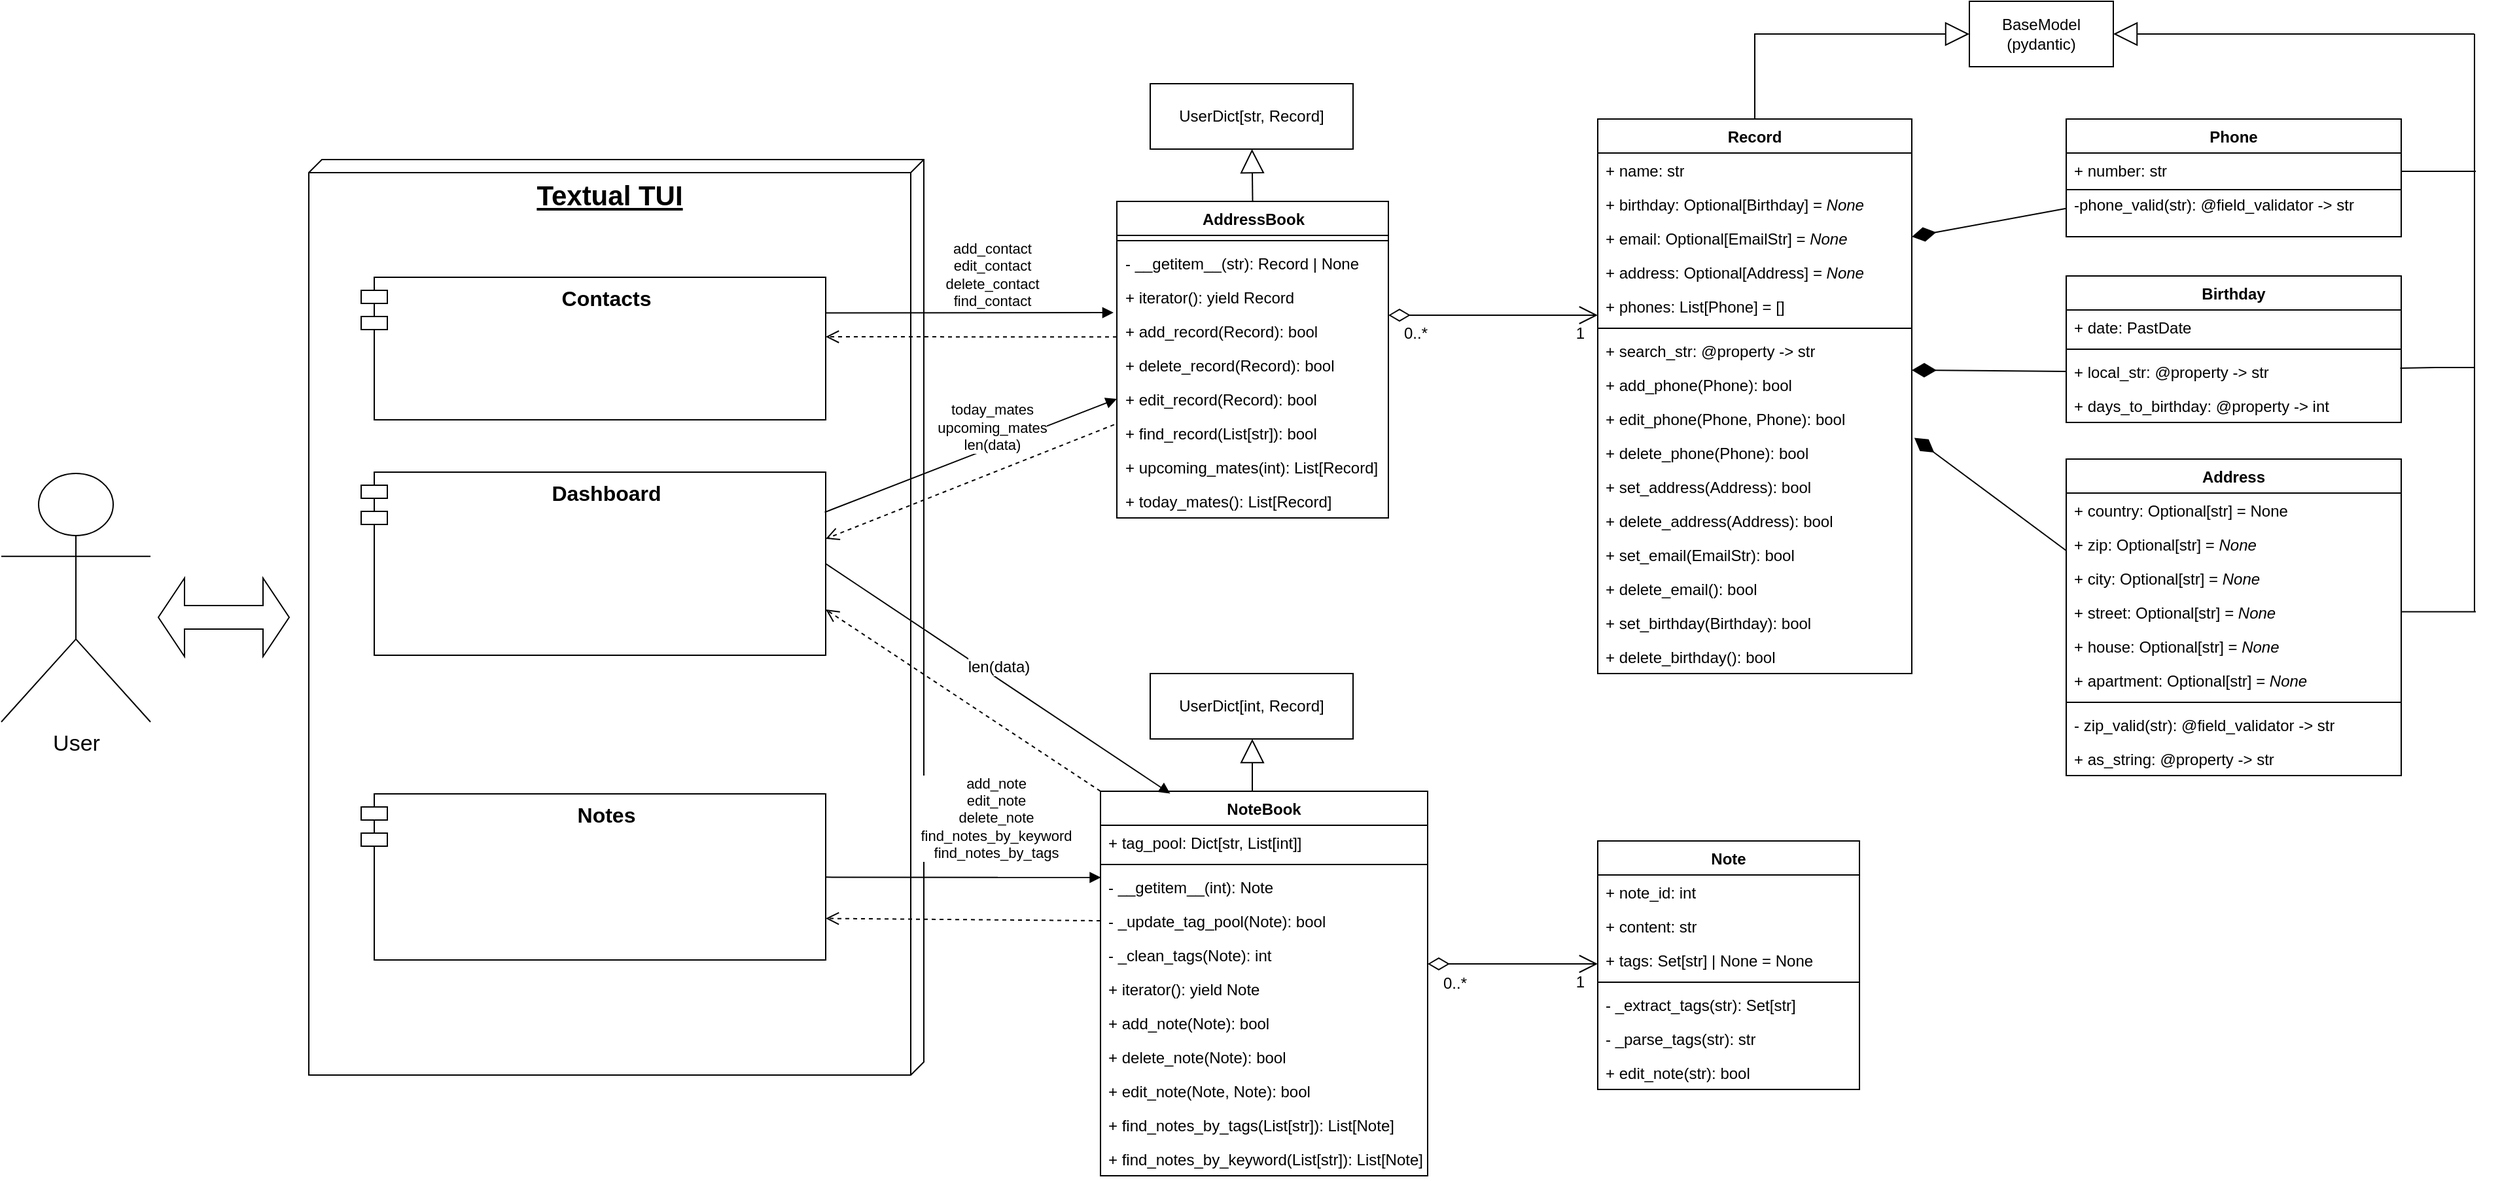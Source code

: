 <mxfile version="23.0.2" type="device">
  <diagram id="C5RBs43oDa-KdzZeNtuy" name="Page-1">
    <mxGraphModel dx="3269" dy="1242" grid="1" gridSize="10" guides="1" tooltips="1" connect="1" arrows="1" fold="1" page="1" pageScale="1" pageWidth="1169" pageHeight="827" math="0" shadow="0">
      <root>
        <mxCell id="WIyWlLk6GJQsqaUBKTNV-0" />
        <mxCell id="WIyWlLk6GJQsqaUBKTNV-1" parent="WIyWlLk6GJQsqaUBKTNV-0" />
        <mxCell id="68YhJIBd8YOP8WxoWyHi-8" value="Phone&lt;br&gt;" style="swimlane;fontStyle=1;align=center;verticalAlign=top;childLayout=stackLayout;horizontal=1;startSize=26;horizontalStack=0;resizeParent=1;resizeParentMax=0;resizeLast=0;collapsible=1;marginBottom=0;whiteSpace=wrap;html=1;glass=0;rounded=0;shadow=0;" parent="WIyWlLk6GJQsqaUBKTNV-1" vertex="1">
          <mxGeometry x="488" y="120" width="256" height="90" as="geometry" />
        </mxCell>
        <mxCell id="68YhJIBd8YOP8WxoWyHi-9" value="+ number: str" style="text;strokeColor=none;fillColor=none;align=left;verticalAlign=top;spacingLeft=4;spacingRight=4;overflow=hidden;rotatable=0;points=[[0,0.5],[1,0.5]];portConstraint=eastwest;whiteSpace=wrap;html=1;rounded=0;" parent="68YhJIBd8YOP8WxoWyHi-8" vertex="1">
          <mxGeometry y="26" width="256" height="26" as="geometry" />
        </mxCell>
        <mxCell id="68YhJIBd8YOP8WxoWyHi-25" value="-phone_valid(str): @field_validator -&amp;gt;&amp;nbsp;&lt;span style=&quot;background-color: initial;&quot;&gt;str&lt;/span&gt;" style="text;strokeColor=none;fillColor=none;align=left;verticalAlign=top;spacingLeft=4;spacingRight=4;overflow=hidden;rotatable=0;points=[[0,0.5],[1,0.5]];portConstraint=eastwest;whiteSpace=wrap;html=1;rounded=0;" parent="68YhJIBd8YOP8WxoWyHi-8" vertex="1">
          <mxGeometry y="52" width="256" height="38" as="geometry" />
        </mxCell>
        <mxCell id="68YhJIBd8YOP8WxoWyHi-13" value="Address" style="swimlane;fontStyle=1;align=center;verticalAlign=top;childLayout=stackLayout;horizontal=1;startSize=26;horizontalStack=0;resizeParent=1;resizeParentMax=0;resizeLast=0;collapsible=1;marginBottom=0;whiteSpace=wrap;html=1;rounded=0;" parent="WIyWlLk6GJQsqaUBKTNV-1" vertex="1">
          <mxGeometry x="488" y="380" width="256" height="242" as="geometry" />
        </mxCell>
        <mxCell id="68YhJIBd8YOP8WxoWyHi-14" value="+ country: Optional[str] = None" style="text;strokeColor=none;fillColor=none;align=left;verticalAlign=top;spacingLeft=4;spacingRight=4;overflow=hidden;rotatable=0;points=[[0,0.5],[1,0.5]];portConstraint=eastwest;whiteSpace=wrap;labelBackgroundColor=none;fontColor=default;fontStyle=0;fontFamily=Helvetica;labelBorderColor=none;rounded=0;" parent="68YhJIBd8YOP8WxoWyHi-13" vertex="1">
          <mxGeometry y="26" width="256" height="26" as="geometry" />
        </mxCell>
        <mxCell id="68YhJIBd8YOP8WxoWyHi-39" value="+&amp;nbsp;zip&lt;span style=&quot;font-size: 9pt;&quot;&gt;: &lt;/span&gt;&lt;span style=&quot;font-size: 9pt;&quot;&gt;Optional[str] &lt;/span&gt;&lt;span style=&quot;font-size: 9pt;&quot;&gt;= &lt;/span&gt;&lt;span style=&quot;font-size: 9pt; font-style: italic;&quot;&gt;None&lt;/span&gt;" style="text;strokeColor=none;fillColor=none;align=left;verticalAlign=top;spacingLeft=4;spacingRight=4;overflow=hidden;rotatable=0;points=[[0,0.5],[1,0.5]];portConstraint=eastwest;whiteSpace=wrap;html=1;fontColor=default;labelBackgroundColor=none;fontFamily=Helvetica;rounded=0;" parent="68YhJIBd8YOP8WxoWyHi-13" vertex="1">
          <mxGeometry y="52" width="256" height="26" as="geometry" />
        </mxCell>
        <mxCell id="68YhJIBd8YOP8WxoWyHi-41" value="+&amp;nbsp;city&lt;span style=&quot;font-size: 9pt;&quot;&gt;: &lt;/span&gt;&lt;span style=&quot;font-size: 9pt;&quot;&gt;Optional[str] &lt;/span&gt;&lt;span style=&quot;font-size: 9pt;&quot;&gt;= &lt;/span&gt;&lt;span style=&quot;font-size: 9pt; font-style: italic;&quot;&gt;None&lt;/span&gt;" style="text;strokeColor=none;fillColor=none;align=left;verticalAlign=top;spacingLeft=4;spacingRight=4;overflow=hidden;rotatable=0;points=[[0,0.5],[1,0.5]];portConstraint=eastwest;whiteSpace=wrap;html=1;fontColor=default;labelBackgroundColor=none;fontFamily=Helvetica;rounded=0;" parent="68YhJIBd8YOP8WxoWyHi-13" vertex="1">
          <mxGeometry y="78" width="256" height="26" as="geometry" />
        </mxCell>
        <mxCell id="68YhJIBd8YOP8WxoWyHi-42" value="+&amp;nbsp;street&lt;span style=&quot;font-size: 9pt;&quot;&gt;: &lt;/span&gt;&lt;span style=&quot;font-size: 9pt;&quot;&gt;Optional[str] &lt;/span&gt;&lt;span style=&quot;font-size: 9pt;&quot;&gt;= &lt;/span&gt;&lt;span style=&quot;font-size: 9pt; font-style: italic;&quot;&gt;None&lt;/span&gt;" style="text;strokeColor=none;fillColor=none;align=left;verticalAlign=top;spacingLeft=4;spacingRight=4;overflow=hidden;rotatable=0;points=[[0,0.5],[1,0.5]];portConstraint=eastwest;whiteSpace=wrap;html=1;labelBackgroundColor=none;fontColor=default;fontFamily=Helvetica;rounded=0;" parent="68YhJIBd8YOP8WxoWyHi-13" vertex="1">
          <mxGeometry y="104" width="256" height="26" as="geometry" />
        </mxCell>
        <mxCell id="68YhJIBd8YOP8WxoWyHi-40" value="+&amp;nbsp;house&lt;span style=&quot;font-size: 9pt;&quot;&gt;: &lt;/span&gt;&lt;span style=&quot;font-size: 9pt;&quot;&gt;Optional[str] &lt;/span&gt;&lt;span style=&quot;font-size: 9pt;&quot;&gt;= &lt;/span&gt;&lt;span style=&quot;font-size: 9pt; font-style: italic;&quot;&gt;None&lt;/span&gt;" style="text;strokeColor=none;fillColor=none;align=left;verticalAlign=top;spacingLeft=4;spacingRight=4;overflow=hidden;rotatable=0;points=[[0,0.5],[1,0.5]];portConstraint=eastwest;whiteSpace=wrap;html=1;fontColor=default;labelBackgroundColor=none;fontFamily=Helvetica;rounded=0;" parent="68YhJIBd8YOP8WxoWyHi-13" vertex="1">
          <mxGeometry y="130" width="256" height="26" as="geometry" />
        </mxCell>
        <mxCell id="68YhJIBd8YOP8WxoWyHi-43" value="+&amp;nbsp;apartment&lt;span style=&quot;font-size: 9pt;&quot;&gt;: &lt;/span&gt;&lt;span style=&quot;font-size: 9pt;&quot;&gt;Optional[str] &lt;/span&gt;&lt;span style=&quot;font-size: 9pt;&quot;&gt;= &lt;/span&gt;&lt;span style=&quot;font-size: 9pt; font-style: italic;&quot;&gt;None&lt;/span&gt;" style="text;strokeColor=none;fillColor=none;align=left;verticalAlign=top;spacingLeft=4;spacingRight=4;overflow=hidden;rotatable=0;points=[[0,0.5],[1,0.5]];portConstraint=eastwest;whiteSpace=wrap;html=1;fontColor=default;fontFamily=Helvetica;labelBackgroundColor=none;rounded=0;" parent="68YhJIBd8YOP8WxoWyHi-13" vertex="1">
          <mxGeometry y="156" width="256" height="26" as="geometry" />
        </mxCell>
        <mxCell id="68YhJIBd8YOP8WxoWyHi-15" value="" style="line;strokeWidth=1;fillColor=none;align=left;verticalAlign=middle;spacingTop=-1;spacingLeft=3;spacingRight=3;rotatable=0;labelPosition=right;points=[];portConstraint=eastwest;strokeColor=inherit;rounded=0;" parent="68YhJIBd8YOP8WxoWyHi-13" vertex="1">
          <mxGeometry y="182" width="256" height="8" as="geometry" />
        </mxCell>
        <mxCell id="68YhJIBd8YOP8WxoWyHi-16" value="- zip_valid(str): @field_validator -&amp;gt;&amp;nbsp;str" style="text;strokeColor=none;fillColor=none;align=left;verticalAlign=top;spacingLeft=4;spacingRight=4;overflow=hidden;rotatable=0;points=[[0,0.5],[1,0.5]];portConstraint=eastwest;whiteSpace=wrap;html=1;rounded=0;" parent="68YhJIBd8YOP8WxoWyHi-13" vertex="1">
          <mxGeometry y="190" width="256" height="26" as="geometry" />
        </mxCell>
        <mxCell id="68YhJIBd8YOP8WxoWyHi-44" value="+ as_string:&amp;nbsp;@property -&amp;gt; str" style="text;strokeColor=none;fillColor=none;align=left;verticalAlign=top;spacingLeft=4;spacingRight=4;overflow=hidden;rotatable=0;points=[[0,0.5],[1,0.5]];portConstraint=eastwest;whiteSpace=wrap;html=1;rounded=0;" parent="68YhJIBd8YOP8WxoWyHi-13" vertex="1">
          <mxGeometry y="216" width="256" height="26" as="geometry" />
        </mxCell>
        <mxCell id="68YhJIBd8YOP8WxoWyHi-17" value="Birthday&lt;br&gt;" style="swimlane;fontStyle=1;align=center;verticalAlign=top;childLayout=stackLayout;horizontal=1;startSize=26;horizontalStack=0;resizeParent=1;resizeParentMax=0;resizeLast=0;collapsible=1;marginBottom=0;whiteSpace=wrap;html=1;rounded=0;" parent="WIyWlLk6GJQsqaUBKTNV-1" vertex="1">
          <mxGeometry x="488" y="240" width="256" height="112" as="geometry" />
        </mxCell>
        <mxCell id="68YhJIBd8YOP8WxoWyHi-18" value="+ date: PastDate" style="text;strokeColor=none;fillColor=none;align=left;verticalAlign=top;spacingLeft=4;spacingRight=4;overflow=hidden;rotatable=0;points=[[0,0.5],[1,0.5]];portConstraint=eastwest;whiteSpace=wrap;html=1;rounded=0;" parent="68YhJIBd8YOP8WxoWyHi-17" vertex="1">
          <mxGeometry y="26" width="256" height="26" as="geometry" />
        </mxCell>
        <mxCell id="68YhJIBd8YOP8WxoWyHi-19" value="" style="line;strokeWidth=1;fillColor=none;align=left;verticalAlign=middle;spacingTop=-1;spacingLeft=3;spacingRight=3;rotatable=0;labelPosition=right;points=[];portConstraint=eastwest;strokeColor=inherit;rounded=0;" parent="68YhJIBd8YOP8WxoWyHi-17" vertex="1">
          <mxGeometry y="52" width="256" height="8" as="geometry" />
        </mxCell>
        <mxCell id="68YhJIBd8YOP8WxoWyHi-20" value="+ local_str: @property -&amp;gt; str" style="text;strokeColor=none;fillColor=none;align=left;verticalAlign=top;spacingLeft=4;spacingRight=4;overflow=hidden;rotatable=0;points=[[0,0.5],[1,0.5]];portConstraint=eastwest;whiteSpace=wrap;html=1;rounded=0;" parent="68YhJIBd8YOP8WxoWyHi-17" vertex="1">
          <mxGeometry y="60" width="256" height="26" as="geometry" />
        </mxCell>
        <mxCell id="68YhJIBd8YOP8WxoWyHi-24" value="+ days_to_birthday: @property -&amp;gt; int" style="text;strokeColor=none;fillColor=none;align=left;verticalAlign=top;spacingLeft=4;spacingRight=4;overflow=hidden;rotatable=0;points=[[0,0.5],[1,0.5]];portConstraint=eastwest;whiteSpace=wrap;html=1;rounded=0;" parent="68YhJIBd8YOP8WxoWyHi-17" vertex="1">
          <mxGeometry y="86" width="256" height="26" as="geometry" />
        </mxCell>
        <mxCell id="68YhJIBd8YOP8WxoWyHi-21" value="BaseModel&lt;br&gt;(pydantic)" style="html=1;whiteSpace=wrap;rounded=0;" parent="WIyWlLk6GJQsqaUBKTNV-1" vertex="1">
          <mxGeometry x="414" y="30" width="110" height="50" as="geometry" />
        </mxCell>
        <mxCell id="68YhJIBd8YOP8WxoWyHi-52" value="" style="endArrow=block;endSize=16;endFill=0;html=1;rounded=0;entryX=1;entryY=0.5;entryDx=0;entryDy=0;movable=1;resizable=1;rotatable=1;deletable=1;editable=1;locked=0;connectable=1;" parent="WIyWlLk6GJQsqaUBKTNV-1" target="68YhJIBd8YOP8WxoWyHi-21" edge="1">
          <mxGeometry width="160" relative="1" as="geometry">
            <mxPoint x="800" y="55" as="sourcePoint" />
            <mxPoint x="730" y="54.5" as="targetPoint" />
          </mxGeometry>
        </mxCell>
        <mxCell id="68YhJIBd8YOP8WxoWyHi-54" value="" style="line;strokeWidth=1;fillColor=none;align=left;verticalAlign=middle;spacingTop=-1;spacingLeft=3;spacingRight=3;rotatable=0;labelPosition=right;points=[];portConstraint=eastwest;strokeColor=inherit;rounded=0;" parent="WIyWlLk6GJQsqaUBKTNV-1" vertex="1">
          <mxGeometry x="488" y="170" width="256" height="8" as="geometry" />
        </mxCell>
        <mxCell id="68YhJIBd8YOP8WxoWyHi-57" value="" style="endArrow=none;html=1;rounded=0;movable=1;resizable=1;rotatable=1;deletable=1;editable=1;locked=0;connectable=1;" parent="WIyWlLk6GJQsqaUBKTNV-1" edge="1">
          <mxGeometry width="50" height="50" relative="1" as="geometry">
            <mxPoint x="800" y="497" as="sourcePoint" />
            <mxPoint x="800" y="55" as="targetPoint" />
          </mxGeometry>
        </mxCell>
        <mxCell id="68YhJIBd8YOP8WxoWyHi-58" value="" style="endArrow=none;html=1;rounded=0;exitX=0.997;exitY=0.403;exitDx=0;exitDy=0;exitPerimeter=0;" parent="WIyWlLk6GJQsqaUBKTNV-1" source="68YhJIBd8YOP8WxoWyHi-20" edge="1">
          <mxGeometry width="50" height="50" relative="1" as="geometry">
            <mxPoint x="720" y="352" as="sourcePoint" />
            <mxPoint x="800" y="310" as="targetPoint" />
            <Array as="points">
              <mxPoint x="770" y="310" />
            </Array>
          </mxGeometry>
        </mxCell>
        <mxCell id="68YhJIBd8YOP8WxoWyHi-59" value="" style="endArrow=none;html=1;rounded=0;exitX=0.997;exitY=0.403;exitDx=0;exitDy=0;exitPerimeter=0;" parent="WIyWlLk6GJQsqaUBKTNV-1" edge="1">
          <mxGeometry width="50" height="50" relative="1" as="geometry">
            <mxPoint x="744" y="496.8" as="sourcePoint" />
            <mxPoint x="801" y="496.8" as="targetPoint" />
            <Array as="points">
              <mxPoint x="771" y="496.8" />
            </Array>
          </mxGeometry>
        </mxCell>
        <mxCell id="68YhJIBd8YOP8WxoWyHi-60" value="" style="endArrow=none;html=1;rounded=0;exitX=0.997;exitY=0.403;exitDx=0;exitDy=0;exitPerimeter=0;" parent="WIyWlLk6GJQsqaUBKTNV-1" edge="1">
          <mxGeometry width="50" height="50" relative="1" as="geometry">
            <mxPoint x="744" y="160" as="sourcePoint" />
            <mxPoint x="801" y="160" as="targetPoint" />
            <Array as="points">
              <mxPoint x="771" y="160" />
            </Array>
          </mxGeometry>
        </mxCell>
        <mxCell id="68YhJIBd8YOP8WxoWyHi-61" value="Record" style="swimlane;fontStyle=1;align=center;verticalAlign=top;childLayout=stackLayout;horizontal=1;startSize=26;horizontalStack=0;resizeParent=1;resizeParentMax=0;resizeLast=0;collapsible=1;marginBottom=0;whiteSpace=wrap;html=1;rounded=0;" parent="WIyWlLk6GJQsqaUBKTNV-1" vertex="1">
          <mxGeometry x="130" y="120" width="240" height="424" as="geometry" />
        </mxCell>
        <mxCell id="68YhJIBd8YOP8WxoWyHi-62" value="+ name: str&lt;br&gt;" style="text;strokeColor=none;fillColor=none;align=left;verticalAlign=top;spacingLeft=4;spacingRight=4;overflow=hidden;rotatable=0;points=[[0,0.5],[1,0.5]];portConstraint=eastwest;whiteSpace=wrap;html=1;rounded=0;" parent="68YhJIBd8YOP8WxoWyHi-61" vertex="1">
          <mxGeometry y="26" width="240" height="26" as="geometry" />
        </mxCell>
        <mxCell id="68YhJIBd8YOP8WxoWyHi-69" value="+&amp;nbsp;birthday&lt;span style=&quot;font-size: 9pt;&quot;&gt;: &lt;/span&gt;&lt;span style=&quot;font-size: 9pt;&quot;&gt;Optional[Birthday] &lt;/span&gt;&lt;span style=&quot;font-size: 9pt;&quot;&gt;= &lt;/span&gt;&lt;span style=&quot;font-size: 9pt; font-style: italic;&quot;&gt;None&lt;/span&gt;" style="text;strokeColor=none;fillColor=none;align=left;verticalAlign=top;spacingLeft=4;spacingRight=4;overflow=hidden;rotatable=0;points=[[0,0.5],[1,0.5]];portConstraint=eastwest;whiteSpace=wrap;html=1;fontColor=default;labelBackgroundColor=none;fontFamily=Helvetica;rounded=0;" parent="68YhJIBd8YOP8WxoWyHi-61" vertex="1">
          <mxGeometry y="52" width="240" height="26" as="geometry" />
        </mxCell>
        <mxCell id="68YhJIBd8YOP8WxoWyHi-70" value="+&amp;nbsp;email&lt;span style=&quot;font-size: 9pt;&quot;&gt;: &lt;/span&gt;&lt;span style=&quot;font-size: 9pt;&quot;&gt;Optional[EmailStr] &lt;/span&gt;&lt;span style=&quot;font-size: 9pt;&quot;&gt;= &lt;/span&gt;&lt;span style=&quot;font-size: 9pt; font-style: italic;&quot;&gt;None&lt;/span&gt;" style="text;strokeColor=none;fillColor=none;align=left;verticalAlign=top;spacingLeft=4;spacingRight=4;overflow=hidden;rotatable=0;points=[[0,0.5],[1,0.5]];portConstraint=eastwest;whiteSpace=wrap;html=1;fontColor=default;labelBackgroundColor=none;fontFamily=Helvetica;rounded=0;" parent="68YhJIBd8YOP8WxoWyHi-61" vertex="1">
          <mxGeometry y="78" width="240" height="26" as="geometry" />
        </mxCell>
        <mxCell id="68YhJIBd8YOP8WxoWyHi-71" value="+&amp;nbsp;address&lt;span style=&quot;font-size: 9pt;&quot;&gt;: &lt;/span&gt;&lt;span style=&quot;font-size: 9pt;&quot;&gt;Optional[Address] &lt;/span&gt;&lt;span style=&quot;font-size: 9pt;&quot;&gt;= &lt;/span&gt;&lt;span style=&quot;font-size: 9pt; font-style: italic;&quot;&gt;None&lt;/span&gt;" style="text;strokeColor=none;fillColor=none;align=left;verticalAlign=top;spacingLeft=4;spacingRight=4;overflow=hidden;rotatable=0;points=[[0,0.5],[1,0.5]];portConstraint=eastwest;whiteSpace=wrap;html=1;fontColor=default;labelBackgroundColor=none;fontFamily=Helvetica;rounded=0;" parent="68YhJIBd8YOP8WxoWyHi-61" vertex="1">
          <mxGeometry y="104" width="240" height="26" as="geometry" />
        </mxCell>
        <mxCell id="68YhJIBd8YOP8WxoWyHi-72" value="+&amp;nbsp;phones&lt;span style=&quot;font-size: 9pt;&quot;&gt;: &lt;/span&gt;&lt;span style=&quot;font-size: 9pt;&quot;&gt;List[Phone] &lt;/span&gt;&lt;span style=&quot;font-size: 9pt;&quot;&gt;= &lt;/span&gt;&lt;span style=&quot;font-size: 9pt;&quot;&gt;[]&lt;/span&gt;" style="text;strokeColor=none;fillColor=none;align=left;verticalAlign=top;spacingLeft=4;spacingRight=4;overflow=hidden;rotatable=0;points=[[0,0.5],[1,0.5]];portConstraint=eastwest;whiteSpace=wrap;html=1;fontColor=default;labelBackgroundColor=none;fontFamily=Helvetica;rounded=0;" parent="68YhJIBd8YOP8WxoWyHi-61" vertex="1">
          <mxGeometry y="130" width="240" height="26" as="geometry" />
        </mxCell>
        <mxCell id="68YhJIBd8YOP8WxoWyHi-63" value="" style="line;strokeWidth=1;fillColor=none;align=left;verticalAlign=middle;spacingTop=-1;spacingLeft=3;spacingRight=3;rotatable=0;labelPosition=right;points=[];portConstraint=eastwest;strokeColor=inherit;rounded=0;" parent="68YhJIBd8YOP8WxoWyHi-61" vertex="1">
          <mxGeometry y="156" width="240" height="8" as="geometry" />
        </mxCell>
        <mxCell id="68YhJIBd8YOP8WxoWyHi-64" value="+ search_str: @property -&amp;gt; str" style="text;strokeColor=none;fillColor=none;align=left;verticalAlign=top;spacingLeft=4;spacingRight=4;overflow=hidden;rotatable=0;points=[[0,0.5],[1,0.5]];portConstraint=eastwest;whiteSpace=wrap;html=1;rounded=0;" parent="68YhJIBd8YOP8WxoWyHi-61" vertex="1">
          <mxGeometry y="164" width="240" height="26" as="geometry" />
        </mxCell>
        <mxCell id="68YhJIBd8YOP8WxoWyHi-73" value="+&amp;nbsp;add_phone&lt;span style=&quot;background-color: initial;&quot;&gt;(Phone): bool&lt;/span&gt;" style="text;strokeColor=none;fillColor=none;align=left;verticalAlign=top;spacingLeft=4;spacingRight=4;overflow=hidden;rotatable=0;points=[[0,0.5],[1,0.5]];portConstraint=eastwest;whiteSpace=wrap;html=1;rounded=0;" parent="68YhJIBd8YOP8WxoWyHi-61" vertex="1">
          <mxGeometry y="190" width="240" height="26" as="geometry" />
        </mxCell>
        <mxCell id="68YhJIBd8YOP8WxoWyHi-74" value="+ edit_phone(Phone, Phone): bool" style="text;strokeColor=none;fillColor=none;align=left;verticalAlign=top;spacingLeft=4;spacingRight=4;overflow=hidden;rotatable=0;points=[[0,0.5],[1,0.5]];portConstraint=eastwest;whiteSpace=wrap;html=1;rounded=0;" parent="68YhJIBd8YOP8WxoWyHi-61" vertex="1">
          <mxGeometry y="216" width="240" height="26" as="geometry" />
        </mxCell>
        <mxCell id="68YhJIBd8YOP8WxoWyHi-75" value="+ delete_phone(Phone): bool" style="text;strokeColor=none;fillColor=none;align=left;verticalAlign=top;spacingLeft=4;spacingRight=4;overflow=hidden;rotatable=0;points=[[0,0.5],[1,0.5]];portConstraint=eastwest;whiteSpace=wrap;html=1;rounded=0;" parent="68YhJIBd8YOP8WxoWyHi-61" vertex="1">
          <mxGeometry y="242" width="240" height="26" as="geometry" />
        </mxCell>
        <mxCell id="68YhJIBd8YOP8WxoWyHi-76" value="+ set_address(Address): bool" style="text;strokeColor=none;fillColor=none;align=left;verticalAlign=top;spacingLeft=4;spacingRight=4;overflow=hidden;rotatable=0;points=[[0,0.5],[1,0.5]];portConstraint=eastwest;whiteSpace=wrap;html=1;rounded=0;" parent="68YhJIBd8YOP8WxoWyHi-61" vertex="1">
          <mxGeometry y="268" width="240" height="26" as="geometry" />
        </mxCell>
        <mxCell id="68YhJIBd8YOP8WxoWyHi-77" value="+ delete_address(Address): bool" style="text;strokeColor=none;fillColor=none;align=left;verticalAlign=top;spacingLeft=4;spacingRight=4;overflow=hidden;rotatable=0;points=[[0,0.5],[1,0.5]];portConstraint=eastwest;whiteSpace=wrap;html=1;rounded=0;" parent="68YhJIBd8YOP8WxoWyHi-61" vertex="1">
          <mxGeometry y="294" width="240" height="26" as="geometry" />
        </mxCell>
        <mxCell id="68YhJIBd8YOP8WxoWyHi-78" value="+ set_email(EmailStr): bool" style="text;strokeColor=none;fillColor=none;align=left;verticalAlign=top;spacingLeft=4;spacingRight=4;overflow=hidden;rotatable=0;points=[[0,0.5],[1,0.5]];portConstraint=eastwest;whiteSpace=wrap;html=1;rounded=0;" parent="68YhJIBd8YOP8WxoWyHi-61" vertex="1">
          <mxGeometry y="320" width="240" height="26" as="geometry" />
        </mxCell>
        <mxCell id="68YhJIBd8YOP8WxoWyHi-82" value="+ delete_email(): bool" style="text;strokeColor=none;fillColor=none;align=left;verticalAlign=top;spacingLeft=4;spacingRight=4;overflow=hidden;rotatable=0;points=[[0,0.5],[1,0.5]];portConstraint=eastwest;whiteSpace=wrap;html=1;rounded=0;" parent="68YhJIBd8YOP8WxoWyHi-61" vertex="1">
          <mxGeometry y="346" width="240" height="26" as="geometry" />
        </mxCell>
        <mxCell id="68YhJIBd8YOP8WxoWyHi-83" value="+ set_birthday(Birthday): bool" style="text;strokeColor=none;fillColor=none;align=left;verticalAlign=top;spacingLeft=4;spacingRight=4;overflow=hidden;rotatable=0;points=[[0,0.5],[1,0.5]];portConstraint=eastwest;whiteSpace=wrap;html=1;rounded=0;" parent="68YhJIBd8YOP8WxoWyHi-61" vertex="1">
          <mxGeometry y="372" width="240" height="26" as="geometry" />
        </mxCell>
        <mxCell id="68YhJIBd8YOP8WxoWyHi-84" value="+ delete_birthday(): bool" style="text;strokeColor=none;fillColor=none;align=left;verticalAlign=top;spacingLeft=4;spacingRight=4;overflow=hidden;rotatable=0;points=[[0,0.5],[1,0.5]];portConstraint=eastwest;whiteSpace=wrap;html=1;rounded=0;" parent="68YhJIBd8YOP8WxoWyHi-61" vertex="1">
          <mxGeometry y="398" width="240" height="26" as="geometry" />
        </mxCell>
        <mxCell id="68YhJIBd8YOP8WxoWyHi-86" value="" style="endArrow=block;endSize=16;endFill=0;html=1;rounded=0;entryX=0;entryY=0.5;entryDx=0;entryDy=0;exitX=0.5;exitY=0;exitDx=0;exitDy=0;" parent="WIyWlLk6GJQsqaUBKTNV-1" source="68YhJIBd8YOP8WxoWyHi-61" target="68YhJIBd8YOP8WxoWyHi-21" edge="1">
          <mxGeometry width="160" relative="1" as="geometry">
            <mxPoint x="330" y="110" as="sourcePoint" />
            <mxPoint x="490" y="110" as="targetPoint" />
            <Array as="points">
              <mxPoint x="250" y="55" />
            </Array>
          </mxGeometry>
        </mxCell>
        <mxCell id="68YhJIBd8YOP8WxoWyHi-88" value="" style="endArrow=diamondThin;endFill=1;endSize=16;html=1;rounded=0;entryX=1.02;entryY=0.231;entryDx=0;entryDy=0;entryPerimeter=0;" parent="WIyWlLk6GJQsqaUBKTNV-1" source="68YhJIBd8YOP8WxoWyHi-8" edge="1">
          <mxGeometry width="160" relative="1" as="geometry">
            <mxPoint x="483.2" y="91.36" as="sourcePoint" />
            <mxPoint x="370.0" y="209.996" as="targetPoint" />
          </mxGeometry>
        </mxCell>
        <mxCell id="68YhJIBd8YOP8WxoWyHi-90" value="" style="endArrow=diamondThin;endFill=1;endSize=16;html=1;rounded=0;entryX=1.02;entryY=0.231;entryDx=0;entryDy=0;entryPerimeter=0;exitX=0;exitY=0.5;exitDx=0;exitDy=0;shadow=0;" parent="WIyWlLk6GJQsqaUBKTNV-1" source="68YhJIBd8YOP8WxoWyHi-20" edge="1">
          <mxGeometry width="160" relative="1" as="geometry">
            <mxPoint x="488" y="290" as="sourcePoint" />
            <mxPoint x="370.0" y="311.996" as="targetPoint" />
          </mxGeometry>
        </mxCell>
        <mxCell id="68YhJIBd8YOP8WxoWyHi-91" value="" style="endArrow=diamondThin;endFill=1;endSize=16;html=1;rounded=0;entryX=1.008;entryY=0.067;entryDx=0;entryDy=0;entryPerimeter=0;" parent="WIyWlLk6GJQsqaUBKTNV-1" target="68YhJIBd8YOP8WxoWyHi-75" edge="1">
          <mxGeometry width="160" relative="1" as="geometry">
            <mxPoint x="488" y="450" as="sourcePoint" />
            <mxPoint x="370.0" y="471.996" as="targetPoint" />
          </mxGeometry>
        </mxCell>
        <mxCell id="68YhJIBd8YOP8WxoWyHi-92" value="AddressBook" style="swimlane;fontStyle=1;align=center;verticalAlign=top;childLayout=stackLayout;horizontal=1;startSize=26;horizontalStack=0;resizeParent=1;resizeParentMax=0;resizeLast=0;collapsible=1;marginBottom=0;whiteSpace=wrap;html=1;rounded=0;" parent="WIyWlLk6GJQsqaUBKTNV-1" vertex="1">
          <mxGeometry x="-237.5" y="183" width="207.5" height="242" as="geometry" />
        </mxCell>
        <mxCell id="68YhJIBd8YOP8WxoWyHi-94" value="" style="line;strokeWidth=1;fillColor=none;align=left;verticalAlign=middle;spacingTop=-1;spacingLeft=3;spacingRight=3;rotatable=0;labelPosition=right;points=[];portConstraint=eastwest;strokeColor=inherit;rounded=0;" parent="68YhJIBd8YOP8WxoWyHi-92" vertex="1">
          <mxGeometry y="26" width="207.5" height="8" as="geometry" />
        </mxCell>
        <mxCell id="68YhJIBd8YOP8WxoWyHi-101" value="- __getitem__(str): Record | None" style="text;strokeColor=none;fillColor=none;align=left;verticalAlign=top;spacingLeft=4;spacingRight=4;overflow=hidden;rotatable=0;points=[[0,0.5],[1,0.5]];portConstraint=eastwest;whiteSpace=wrap;html=1;rounded=0;" parent="68YhJIBd8YOP8WxoWyHi-92" vertex="1">
          <mxGeometry y="34" width="207.5" height="26" as="geometry" />
        </mxCell>
        <mxCell id="68YhJIBd8YOP8WxoWyHi-111" value="+ iterator(): yield Record&amp;nbsp;" style="text;strokeColor=none;fillColor=none;align=left;verticalAlign=top;spacingLeft=4;spacingRight=4;overflow=hidden;rotatable=0;points=[[0,0.5],[1,0.5]];portConstraint=eastwest;whiteSpace=wrap;html=1;rounded=0;" parent="68YhJIBd8YOP8WxoWyHi-92" vertex="1">
          <mxGeometry y="60" width="207.5" height="26" as="geometry" />
        </mxCell>
        <mxCell id="68YhJIBd8YOP8WxoWyHi-95" value="+ add_record(Record): bool" style="text;strokeColor=none;fillColor=none;align=left;verticalAlign=top;spacingLeft=4;spacingRight=4;overflow=hidden;rotatable=0;points=[[0,0.5],[1,0.5]];portConstraint=eastwest;whiteSpace=wrap;html=1;rounded=0;" parent="68YhJIBd8YOP8WxoWyHi-92" vertex="1">
          <mxGeometry y="86" width="207.5" height="26" as="geometry" />
        </mxCell>
        <mxCell id="68YhJIBd8YOP8WxoWyHi-98" value="+ delete_record(Record): bool" style="text;strokeColor=none;fillColor=none;align=left;verticalAlign=top;spacingLeft=4;spacingRight=4;overflow=hidden;rotatable=0;points=[[0,0.5],[1,0.5]];portConstraint=eastwest;whiteSpace=wrap;html=1;rounded=0;" parent="68YhJIBd8YOP8WxoWyHi-92" vertex="1">
          <mxGeometry y="112" width="207.5" height="26" as="geometry" />
        </mxCell>
        <mxCell id="68YhJIBd8YOP8WxoWyHi-99" value="+ edit_record(Record): bool" style="text;strokeColor=none;fillColor=none;align=left;verticalAlign=top;spacingLeft=4;spacingRight=4;overflow=hidden;rotatable=0;points=[[0,0.5],[1,0.5]];portConstraint=eastwest;whiteSpace=wrap;html=1;rounded=0;" parent="68YhJIBd8YOP8WxoWyHi-92" vertex="1">
          <mxGeometry y="138" width="207.5" height="26" as="geometry" />
        </mxCell>
        <mxCell id="68YhJIBd8YOP8WxoWyHi-100" value="+ find_record(List[str]): bool" style="text;strokeColor=none;fillColor=none;align=left;verticalAlign=top;spacingLeft=4;spacingRight=4;overflow=hidden;rotatable=0;points=[[0,0.5],[1,0.5]];portConstraint=eastwest;whiteSpace=wrap;html=1;rounded=0;" parent="68YhJIBd8YOP8WxoWyHi-92" vertex="1">
          <mxGeometry y="164" width="207.5" height="26" as="geometry" />
        </mxCell>
        <mxCell id="68YhJIBd8YOP8WxoWyHi-102" value="+ upcoming_mates(int): List[Record]" style="text;strokeColor=none;fillColor=none;align=left;verticalAlign=top;spacingLeft=4;spacingRight=4;overflow=hidden;rotatable=0;points=[[0,0.5],[1,0.5]];portConstraint=eastwest;whiteSpace=wrap;html=1;rounded=0;" parent="68YhJIBd8YOP8WxoWyHi-92" vertex="1">
          <mxGeometry y="190" width="207.5" height="26" as="geometry" />
        </mxCell>
        <mxCell id="68YhJIBd8YOP8WxoWyHi-103" value="+ today_mates(): List[Record]" style="text;strokeColor=none;fillColor=none;align=left;verticalAlign=top;spacingLeft=4;spacingRight=4;overflow=hidden;rotatable=0;points=[[0,0.5],[1,0.5]];portConstraint=eastwest;whiteSpace=wrap;html=1;rounded=0;" parent="68YhJIBd8YOP8WxoWyHi-92" vertex="1">
          <mxGeometry y="216" width="207.5" height="26" as="geometry" />
        </mxCell>
        <mxCell id="68YhJIBd8YOP8WxoWyHi-96" value="UserDict[&lt;span style=&quot;font-size: 9pt;&quot;&gt;str&lt;/span&gt;&lt;span style=&quot;font-size: 9pt;&quot;&gt;, &lt;/span&gt;&lt;span style=&quot;font-size: 9pt;&quot;&gt;Record&lt;/span&gt;&lt;span style=&quot;font-size: 9pt;&quot;&gt;]&lt;/span&gt;" style="html=1;whiteSpace=wrap;fontColor=default;labelBackgroundColor=none;fontFamily=Helvetica;rounded=0;" parent="WIyWlLk6GJQsqaUBKTNV-1" vertex="1">
          <mxGeometry x="-212" y="93" width="155" height="50" as="geometry" />
        </mxCell>
        <mxCell id="68YhJIBd8YOP8WxoWyHi-97" value="" style="endArrow=block;endSize=16;endFill=0;html=1;rounded=0;exitX=0.5;exitY=0;exitDx=0;exitDy=0;horizontal=1;" parent="WIyWlLk6GJQsqaUBKTNV-1" source="68YhJIBd8YOP8WxoWyHi-92" target="68YhJIBd8YOP8WxoWyHi-96" edge="1">
          <mxGeometry width="160" relative="1" as="geometry">
            <mxPoint x="-220" y="353" as="sourcePoint" />
            <mxPoint x="-60" y="353" as="targetPoint" />
          </mxGeometry>
        </mxCell>
        <mxCell id="68YhJIBd8YOP8WxoWyHi-108" value="" style="endArrow=open;html=1;endSize=12;startArrow=diamondThin;startSize=14;startFill=0;edgeStyle=orthogonalEdgeStyle;rounded=0;" parent="WIyWlLk6GJQsqaUBKTNV-1" edge="1">
          <mxGeometry x="0.25" relative="1" as="geometry">
            <mxPoint x="-30" y="270" as="sourcePoint" />
            <mxPoint x="130" y="270" as="targetPoint" />
            <mxPoint as="offset" />
          </mxGeometry>
        </mxCell>
        <mxCell id="68YhJIBd8YOP8WxoWyHi-109" value="&lt;font style=&quot;font-size: 12px;&quot;&gt;0..*&lt;/font&gt;" style="edgeLabel;resizable=0;html=1;align=left;verticalAlign=top;rounded=0;" parent="68YhJIBd8YOP8WxoWyHi-108" connectable="0" vertex="1">
          <mxGeometry x="-1" relative="1" as="geometry">
            <mxPoint x="10" as="offset" />
          </mxGeometry>
        </mxCell>
        <mxCell id="68YhJIBd8YOP8WxoWyHi-110" value="&lt;font style=&quot;font-size: 12px;&quot;&gt;1&lt;/font&gt;" style="edgeLabel;resizable=0;html=1;align=right;verticalAlign=top;rounded=0;" parent="68YhJIBd8YOP8WxoWyHi-108" connectable="0" vertex="1">
          <mxGeometry x="1" relative="1" as="geometry">
            <mxPoint x="-10" as="offset" />
          </mxGeometry>
        </mxCell>
        <mxCell id="68YhJIBd8YOP8WxoWyHi-112" value="Note" style="swimlane;fontStyle=1;align=center;verticalAlign=top;childLayout=stackLayout;horizontal=1;startSize=26;horizontalStack=0;resizeParent=1;resizeParentMax=0;resizeLast=0;collapsible=1;marginBottom=0;whiteSpace=wrap;html=1;rounded=0;" parent="WIyWlLk6GJQsqaUBKTNV-1" vertex="1">
          <mxGeometry x="130" y="672" width="200" height="190" as="geometry" />
        </mxCell>
        <mxCell id="68YhJIBd8YOP8WxoWyHi-113" value="+ note_id: int" style="text;strokeColor=none;fillColor=none;align=left;verticalAlign=top;spacingLeft=4;spacingRight=4;overflow=hidden;rotatable=0;points=[[0,0.5],[1,0.5]];portConstraint=eastwest;whiteSpace=wrap;html=1;rounded=0;" parent="68YhJIBd8YOP8WxoWyHi-112" vertex="1">
          <mxGeometry y="26" width="200" height="26" as="geometry" />
        </mxCell>
        <mxCell id="68YhJIBd8YOP8WxoWyHi-116" value="+ content: str" style="text;strokeColor=none;fillColor=none;align=left;verticalAlign=top;spacingLeft=4;spacingRight=4;overflow=hidden;rotatable=0;points=[[0,0.5],[1,0.5]];portConstraint=eastwest;whiteSpace=wrap;html=1;rounded=0;" parent="68YhJIBd8YOP8WxoWyHi-112" vertex="1">
          <mxGeometry y="52" width="200" height="26" as="geometry" />
        </mxCell>
        <mxCell id="68YhJIBd8YOP8WxoWyHi-117" value="+ tags: Set[str] | None = None" style="text;strokeColor=none;fillColor=none;align=left;verticalAlign=top;spacingLeft=4;spacingRight=4;overflow=hidden;rotatable=0;points=[[0,0.5],[1,0.5]];portConstraint=eastwest;whiteSpace=wrap;html=1;rounded=0;" parent="68YhJIBd8YOP8WxoWyHi-112" vertex="1">
          <mxGeometry y="78" width="200" height="26" as="geometry" />
        </mxCell>
        <mxCell id="68YhJIBd8YOP8WxoWyHi-114" value="" style="line;strokeWidth=1;fillColor=none;align=left;verticalAlign=middle;spacingTop=-1;spacingLeft=3;spacingRight=3;rotatable=0;labelPosition=right;points=[];portConstraint=eastwest;strokeColor=inherit;rounded=0;" parent="68YhJIBd8YOP8WxoWyHi-112" vertex="1">
          <mxGeometry y="104" width="200" height="8" as="geometry" />
        </mxCell>
        <mxCell id="68YhJIBd8YOP8WxoWyHi-118" value="- _extract_tags(str): Set[str]" style="text;strokeColor=none;fillColor=none;align=left;verticalAlign=top;spacingLeft=4;spacingRight=4;overflow=hidden;rotatable=0;points=[[0,0.5],[1,0.5]];portConstraint=eastwest;whiteSpace=wrap;html=1;rounded=0;" parent="68YhJIBd8YOP8WxoWyHi-112" vertex="1">
          <mxGeometry y="112" width="200" height="26" as="geometry" />
        </mxCell>
        <mxCell id="68YhJIBd8YOP8WxoWyHi-115" value="- _parse_tags(str): str" style="text;strokeColor=none;fillColor=none;align=left;verticalAlign=top;spacingLeft=4;spacingRight=4;overflow=hidden;rotatable=0;points=[[0,0.5],[1,0.5]];portConstraint=eastwest;whiteSpace=wrap;html=1;rounded=0;" parent="68YhJIBd8YOP8WxoWyHi-112" vertex="1">
          <mxGeometry y="138" width="200" height="26" as="geometry" />
        </mxCell>
        <mxCell id="68YhJIBd8YOP8WxoWyHi-119" value="+ edit_note(str): bool" style="text;strokeColor=none;fillColor=none;align=left;verticalAlign=top;spacingLeft=4;spacingRight=4;overflow=hidden;rotatable=0;points=[[0,0.5],[1,0.5]];portConstraint=eastwest;whiteSpace=wrap;html=1;rounded=0;" parent="68YhJIBd8YOP8WxoWyHi-112" vertex="1">
          <mxGeometry y="164" width="200" height="26" as="geometry" />
        </mxCell>
        <mxCell id="68YhJIBd8YOP8WxoWyHi-120" value="UserDict[int&lt;span style=&quot;font-size: 9pt;&quot;&gt;, &lt;/span&gt;&lt;span style=&quot;font-size: 9pt;&quot;&gt;Record&lt;/span&gt;&lt;span style=&quot;font-size: 9pt;&quot;&gt;]&lt;/span&gt;" style="html=1;whiteSpace=wrap;fontColor=default;labelBackgroundColor=none;fontFamily=Helvetica;rounded=0;" parent="WIyWlLk6GJQsqaUBKTNV-1" vertex="1">
          <mxGeometry x="-212" y="544" width="155" height="50" as="geometry" />
        </mxCell>
        <mxCell id="68YhJIBd8YOP8WxoWyHi-121" value="NoteBook" style="swimlane;fontStyle=1;align=center;verticalAlign=top;childLayout=stackLayout;horizontal=1;startSize=26;horizontalStack=0;resizeParent=1;resizeParentMax=0;resizeLast=0;collapsible=1;marginBottom=0;whiteSpace=wrap;html=1;rounded=0;" parent="WIyWlLk6GJQsqaUBKTNV-1" vertex="1">
          <mxGeometry x="-250" y="634" width="250" height="294" as="geometry" />
        </mxCell>
        <mxCell id="68YhJIBd8YOP8WxoWyHi-122" value="+ tag_pool: Dict[str, List[int]]" style="text;strokeColor=none;fillColor=none;align=left;verticalAlign=top;spacingLeft=4;spacingRight=4;overflow=hidden;rotatable=0;points=[[0,0.5],[1,0.5]];portConstraint=eastwest;whiteSpace=wrap;html=1;rounded=0;" parent="68YhJIBd8YOP8WxoWyHi-121" vertex="1">
          <mxGeometry y="26" width="250" height="26" as="geometry" />
        </mxCell>
        <mxCell id="68YhJIBd8YOP8WxoWyHi-123" value="" style="line;strokeWidth=1;fillColor=none;align=left;verticalAlign=middle;spacingTop=-1;spacingLeft=3;spacingRight=3;rotatable=0;labelPosition=right;points=[];portConstraint=eastwest;strokeColor=inherit;rounded=0;" parent="68YhJIBd8YOP8WxoWyHi-121" vertex="1">
          <mxGeometry y="52" width="250" height="8" as="geometry" />
        </mxCell>
        <mxCell id="68YhJIBd8YOP8WxoWyHi-124" value="- __getitem__(int): Note" style="text;strokeColor=none;fillColor=none;align=left;verticalAlign=top;spacingLeft=4;spacingRight=4;overflow=hidden;rotatable=0;points=[[0,0.5],[1,0.5]];portConstraint=eastwest;whiteSpace=wrap;html=1;rounded=0;" parent="68YhJIBd8YOP8WxoWyHi-121" vertex="1">
          <mxGeometry y="60" width="250" height="26" as="geometry" />
        </mxCell>
        <mxCell id="68YhJIBd8YOP8WxoWyHi-129" value="- _update_tag_pool(Note): bool" style="text;strokeColor=none;fillColor=none;align=left;verticalAlign=top;spacingLeft=4;spacingRight=4;overflow=hidden;rotatable=0;points=[[0,0.5],[1,0.5]];portConstraint=eastwest;whiteSpace=wrap;html=1;rounded=0;" parent="68YhJIBd8YOP8WxoWyHi-121" vertex="1">
          <mxGeometry y="86" width="250" height="26" as="geometry" />
        </mxCell>
        <mxCell id="68YhJIBd8YOP8WxoWyHi-130" value="- _clean_tags(Note): int" style="text;strokeColor=none;fillColor=none;align=left;verticalAlign=top;spacingLeft=4;spacingRight=4;overflow=hidden;rotatable=0;points=[[0,0.5],[1,0.5]];portConstraint=eastwest;whiteSpace=wrap;html=1;rounded=0;" parent="68YhJIBd8YOP8WxoWyHi-121" vertex="1">
          <mxGeometry y="112" width="250" height="26" as="geometry" />
        </mxCell>
        <mxCell id="68YhJIBd8YOP8WxoWyHi-126" value="+ iterator(): yield Note" style="text;strokeColor=none;fillColor=none;align=left;verticalAlign=top;spacingLeft=4;spacingRight=4;overflow=hidden;rotatable=0;points=[[0,0.5],[1,0.5]];portConstraint=eastwest;whiteSpace=wrap;html=1;rounded=0;" parent="68YhJIBd8YOP8WxoWyHi-121" vertex="1">
          <mxGeometry y="138" width="250" height="26" as="geometry" />
        </mxCell>
        <mxCell id="68YhJIBd8YOP8WxoWyHi-127" value="+ add_note(Note): bool" style="text;strokeColor=none;fillColor=none;align=left;verticalAlign=top;spacingLeft=4;spacingRight=4;overflow=hidden;rotatable=0;points=[[0,0.5],[1,0.5]];portConstraint=eastwest;whiteSpace=wrap;html=1;rounded=0;" parent="68YhJIBd8YOP8WxoWyHi-121" vertex="1">
          <mxGeometry y="164" width="250" height="26" as="geometry" />
        </mxCell>
        <mxCell id="68YhJIBd8YOP8WxoWyHi-128" value="+ delete_note(Note): bool" style="text;strokeColor=none;fillColor=none;align=left;verticalAlign=top;spacingLeft=4;spacingRight=4;overflow=hidden;rotatable=0;points=[[0,0.5],[1,0.5]];portConstraint=eastwest;whiteSpace=wrap;html=1;rounded=0;" parent="68YhJIBd8YOP8WxoWyHi-121" vertex="1">
          <mxGeometry y="190" width="250" height="26" as="geometry" />
        </mxCell>
        <mxCell id="68YhJIBd8YOP8WxoWyHi-131" value="+ edit_note(Note, Note): bool" style="text;strokeColor=none;fillColor=none;align=left;verticalAlign=top;spacingLeft=4;spacingRight=4;overflow=hidden;rotatable=0;points=[[0,0.5],[1,0.5]];portConstraint=eastwest;whiteSpace=wrap;html=1;rounded=0;" parent="68YhJIBd8YOP8WxoWyHi-121" vertex="1">
          <mxGeometry y="216" width="250" height="26" as="geometry" />
        </mxCell>
        <mxCell id="68YhJIBd8YOP8WxoWyHi-132" value="+&amp;nbsp;find_notes_by_tags(List[str])&lt;span style=&quot;background-color: initial;&quot;&gt;: List[Note]&lt;/span&gt;" style="text;strokeColor=none;fillColor=none;align=left;verticalAlign=top;spacingLeft=4;spacingRight=4;overflow=hidden;rotatable=0;points=[[0,0.5],[1,0.5]];portConstraint=eastwest;whiteSpace=wrap;html=1;rounded=0;" parent="68YhJIBd8YOP8WxoWyHi-121" vertex="1">
          <mxGeometry y="242" width="250" height="26" as="geometry" />
        </mxCell>
        <mxCell id="68YhJIBd8YOP8WxoWyHi-133" value="+&amp;nbsp;find_notes_by_keyword(List[str]&lt;span style=&quot;background-color: initial;&quot;&gt;):&amp;nbsp;&lt;/span&gt;List[Note]" style="text;strokeColor=none;fillColor=none;align=left;verticalAlign=top;spacingLeft=4;spacingRight=4;overflow=hidden;rotatable=0;points=[[0,0.5],[1,0.5]];portConstraint=eastwest;whiteSpace=wrap;html=1;rounded=0;" parent="68YhJIBd8YOP8WxoWyHi-121" vertex="1">
          <mxGeometry y="268" width="250" height="26" as="geometry" />
        </mxCell>
        <mxCell id="68YhJIBd8YOP8WxoWyHi-125" value="" style="endArrow=block;endSize=16;endFill=0;html=1;rounded=0;exitX=0.5;exitY=0;exitDx=0;exitDy=0;horizontal=1;" parent="WIyWlLk6GJQsqaUBKTNV-1" edge="1">
          <mxGeometry width="160" relative="1" as="geometry">
            <mxPoint x="-134" y="634" as="sourcePoint" />
            <mxPoint x="-134" y="594" as="targetPoint" />
          </mxGeometry>
        </mxCell>
        <mxCell id="68YhJIBd8YOP8WxoWyHi-135" value="" style="endArrow=open;html=1;endSize=12;startArrow=diamondThin;startSize=14;startFill=0;edgeStyle=orthogonalEdgeStyle;rounded=0;" parent="WIyWlLk6GJQsqaUBKTNV-1" edge="1">
          <mxGeometry x="0.25" relative="1" as="geometry">
            <mxPoint y="766" as="sourcePoint" />
            <mxPoint x="130" y="766" as="targetPoint" />
            <mxPoint as="offset" />
          </mxGeometry>
        </mxCell>
        <mxCell id="68YhJIBd8YOP8WxoWyHi-136" value="&lt;font style=&quot;font-size: 12px;&quot;&gt;0..*&lt;/font&gt;" style="edgeLabel;resizable=0;html=1;align=left;verticalAlign=top;rounded=0;" parent="68YhJIBd8YOP8WxoWyHi-135" connectable="0" vertex="1">
          <mxGeometry x="-1" relative="1" as="geometry">
            <mxPoint x="10" y="1" as="offset" />
          </mxGeometry>
        </mxCell>
        <mxCell id="68YhJIBd8YOP8WxoWyHi-137" value="&lt;font style=&quot;font-size: 12px;&quot;&gt;1&lt;/font&gt;" style="edgeLabel;resizable=0;html=1;align=right;verticalAlign=top;rounded=0;" parent="68YhJIBd8YOP8WxoWyHi-135" connectable="0" vertex="1">
          <mxGeometry x="1" relative="1" as="geometry">
            <mxPoint x="-10" as="offset" />
          </mxGeometry>
        </mxCell>
        <mxCell id="13ztm-aykai5BNqFUC3e-0" value="User" style="shape=umlActor;verticalLabelPosition=bottom;verticalAlign=top;html=1;fontColor=default;fontSize=17;" vertex="1" parent="WIyWlLk6GJQsqaUBKTNV-1">
          <mxGeometry x="-1090" y="391" width="114" height="190" as="geometry" />
        </mxCell>
        <mxCell id="13ztm-aykai5BNqFUC3e-3" value="&lt;font style=&quot;font-size: 21px;&quot;&gt;Textual TUI&lt;/font&gt;" style="verticalAlign=top;align=center;spacingTop=8;spacingLeft=2;spacingRight=12;shape=cube;size=10;direction=south;fontStyle=5;html=1;whiteSpace=wrap;fontSize=21;" vertex="1" parent="WIyWlLk6GJQsqaUBKTNV-1">
          <mxGeometry x="-855" y="151" width="470" height="700" as="geometry" />
        </mxCell>
        <mxCell id="13ztm-aykai5BNqFUC3e-4" value="Dashboard&lt;br style=&quot;font-size: 16px;&quot;&gt;" style="shape=module;align=left;spacingLeft=20;align=center;verticalAlign=top;whiteSpace=wrap;html=1;fontSize=16;fontStyle=1" vertex="1" parent="WIyWlLk6GJQsqaUBKTNV-1">
          <mxGeometry x="-815" y="390" width="355" height="140" as="geometry" />
        </mxCell>
        <mxCell id="13ztm-aykai5BNqFUC3e-5" value="Contacts" style="shape=module;align=left;spacingLeft=20;align=center;verticalAlign=top;whiteSpace=wrap;html=1;fontSize=16;fontStyle=1" vertex="1" parent="WIyWlLk6GJQsqaUBKTNV-1">
          <mxGeometry x="-815" y="241" width="355" height="109" as="geometry" />
        </mxCell>
        <mxCell id="13ztm-aykai5BNqFUC3e-6" value="Notes" style="shape=module;align=left;spacingLeft=20;align=center;verticalAlign=top;whiteSpace=wrap;html=1;fontSize=16;fontStyle=1" vertex="1" parent="WIyWlLk6GJQsqaUBKTNV-1">
          <mxGeometry x="-815" y="636" width="355" height="127" as="geometry" />
        </mxCell>
        <mxCell id="13ztm-aykai5BNqFUC3e-7" value="" style="shape=doubleArrow;whiteSpace=wrap;html=1;" vertex="1" parent="WIyWlLk6GJQsqaUBKTNV-1">
          <mxGeometry x="-970" y="471" width="100" height="60" as="geometry" />
        </mxCell>
        <mxCell id="13ztm-aykai5BNqFUC3e-10" value="add_contact&lt;br&gt;edit_contact&lt;br&gt;delete_contact&lt;br&gt;find_contact" style="html=1;verticalAlign=bottom;endArrow=block;curved=0;rounded=0;entryX=0.036;entryY=0.423;entryDx=0;entryDy=0;entryPerimeter=0;exitX=1;exitY=0.25;exitDx=0;exitDy=0;" edge="1" parent="WIyWlLk6GJQsqaUBKTNV-1" source="13ztm-aykai5BNqFUC3e-5">
          <mxGeometry x="0.155" width="80" relative="1" as="geometry">
            <mxPoint x="-453" y="268" as="sourcePoint" />
            <mxPoint x="-240.03" y="267.998" as="targetPoint" />
            <mxPoint as="offset" />
          </mxGeometry>
        </mxCell>
        <mxCell id="13ztm-aykai5BNqFUC3e-11" value="" style="html=1;verticalAlign=bottom;endArrow=open;dashed=1;endSize=8;curved=0;rounded=0;entryX=1;entryY=0.5;entryDx=0;entryDy=0;" edge="1" parent="WIyWlLk6GJQsqaUBKTNV-1">
          <mxGeometry relative="1" as="geometry">
            <mxPoint x="-237.5" y="286.66" as="sourcePoint" />
            <mxPoint x="-460" y="286.5" as="targetPoint" />
          </mxGeometry>
        </mxCell>
        <mxCell id="13ztm-aykai5BNqFUC3e-12" value="today_mates&lt;br&gt;upcoming_mates&lt;br&gt;len(data)" style="html=1;verticalAlign=bottom;endArrow=block;curved=0;rounded=0;entryX=0;entryY=0.5;entryDx=0;entryDy=0;exitX=0.998;exitY=0.219;exitDx=0;exitDy=0;exitPerimeter=0;" edge="1" parent="WIyWlLk6GJQsqaUBKTNV-1" source="13ztm-aykai5BNqFUC3e-4" target="68YhJIBd8YOP8WxoWyHi-99">
          <mxGeometry x="0.125" y="-6" width="80" relative="1" as="geometry">
            <mxPoint x="-390" y="350" as="sourcePoint" />
            <mxPoint x="-310" y="350" as="targetPoint" />
            <mxPoint as="offset" />
          </mxGeometry>
        </mxCell>
        <mxCell id="13ztm-aykai5BNqFUC3e-13" value="" style="html=1;verticalAlign=bottom;endArrow=open;dashed=1;endSize=8;curved=0;rounded=0;exitX=-0.01;exitY=-0.012;exitDx=0;exitDy=0;exitPerimeter=0;entryX=1;entryY=0.5;entryDx=0;entryDy=0;" edge="1" parent="WIyWlLk6GJQsqaUBKTNV-1">
          <mxGeometry relative="1" as="geometry">
            <mxPoint x="-239.575" y="353.688" as="sourcePoint" />
            <mxPoint x="-460" y="441" as="targetPoint" />
          </mxGeometry>
        </mxCell>
        <mxCell id="13ztm-aykai5BNqFUC3e-14" value="&lt;font style=&quot;font-size: 12px;&quot;&gt;len(data)&lt;/font&gt;" style="html=1;verticalAlign=bottom;endArrow=block;curved=0;rounded=0;exitX=1;exitY=0.5;exitDx=0;exitDy=0;entryX=0.213;entryY=0.006;entryDx=0;entryDy=0;entryPerimeter=0;" edge="1" parent="WIyWlLk6GJQsqaUBKTNV-1" source="13ztm-aykai5BNqFUC3e-4" target="68YhJIBd8YOP8WxoWyHi-121">
          <mxGeometry width="80" relative="1" as="geometry">
            <mxPoint x="-270" y="460" as="sourcePoint" />
            <mxPoint x="-190" y="460" as="targetPoint" />
          </mxGeometry>
        </mxCell>
        <mxCell id="13ztm-aykai5BNqFUC3e-15" value="" style="html=1;verticalAlign=bottom;endArrow=open;dashed=1;endSize=8;curved=0;rounded=0;entryX=1;entryY=0.75;entryDx=0;entryDy=0;exitX=0;exitY=0;exitDx=0;exitDy=0;" edge="1" parent="WIyWlLk6GJQsqaUBKTNV-1" source="68YhJIBd8YOP8WxoWyHi-121" target="13ztm-aykai5BNqFUC3e-4">
          <mxGeometry relative="1" as="geometry">
            <mxPoint x="-190" y="640" as="sourcePoint" />
            <mxPoint x="-270" y="640" as="targetPoint" />
          </mxGeometry>
        </mxCell>
        <mxCell id="13ztm-aykai5BNqFUC3e-16" value="add_note&lt;br&gt;edit_note&lt;br&gt;delete_note&lt;br&gt;find_notes_by_keyword&lt;br&gt;find_notes_by_tags" style="html=1;verticalAlign=bottom;endArrow=block;curved=0;rounded=0;entryX=0.001;entryY=0.227;entryDx=0;entryDy=0;entryPerimeter=0;" edge="1" parent="WIyWlLk6GJQsqaUBKTNV-1" source="13ztm-aykai5BNqFUC3e-6" target="68YhJIBd8YOP8WxoWyHi-124">
          <mxGeometry x="0.236" y="10" width="80" relative="1" as="geometry">
            <mxPoint x="-270" y="640" as="sourcePoint" />
            <mxPoint x="-190" y="640" as="targetPoint" />
            <mxPoint as="offset" />
          </mxGeometry>
        </mxCell>
        <mxCell id="13ztm-aykai5BNqFUC3e-17" value="" style="html=1;verticalAlign=bottom;endArrow=open;dashed=1;endSize=8;curved=0;rounded=0;entryX=1;entryY=0.75;entryDx=0;entryDy=0;exitX=0;exitY=0.5;exitDx=0;exitDy=0;" edge="1" parent="WIyWlLk6GJQsqaUBKTNV-1" source="68YhJIBd8YOP8WxoWyHi-129" target="13ztm-aykai5BNqFUC3e-6">
          <mxGeometry relative="1" as="geometry">
            <mxPoint x="-190" y="730" as="sourcePoint" />
            <mxPoint x="-270" y="730" as="targetPoint" />
          </mxGeometry>
        </mxCell>
      </root>
    </mxGraphModel>
  </diagram>
</mxfile>
